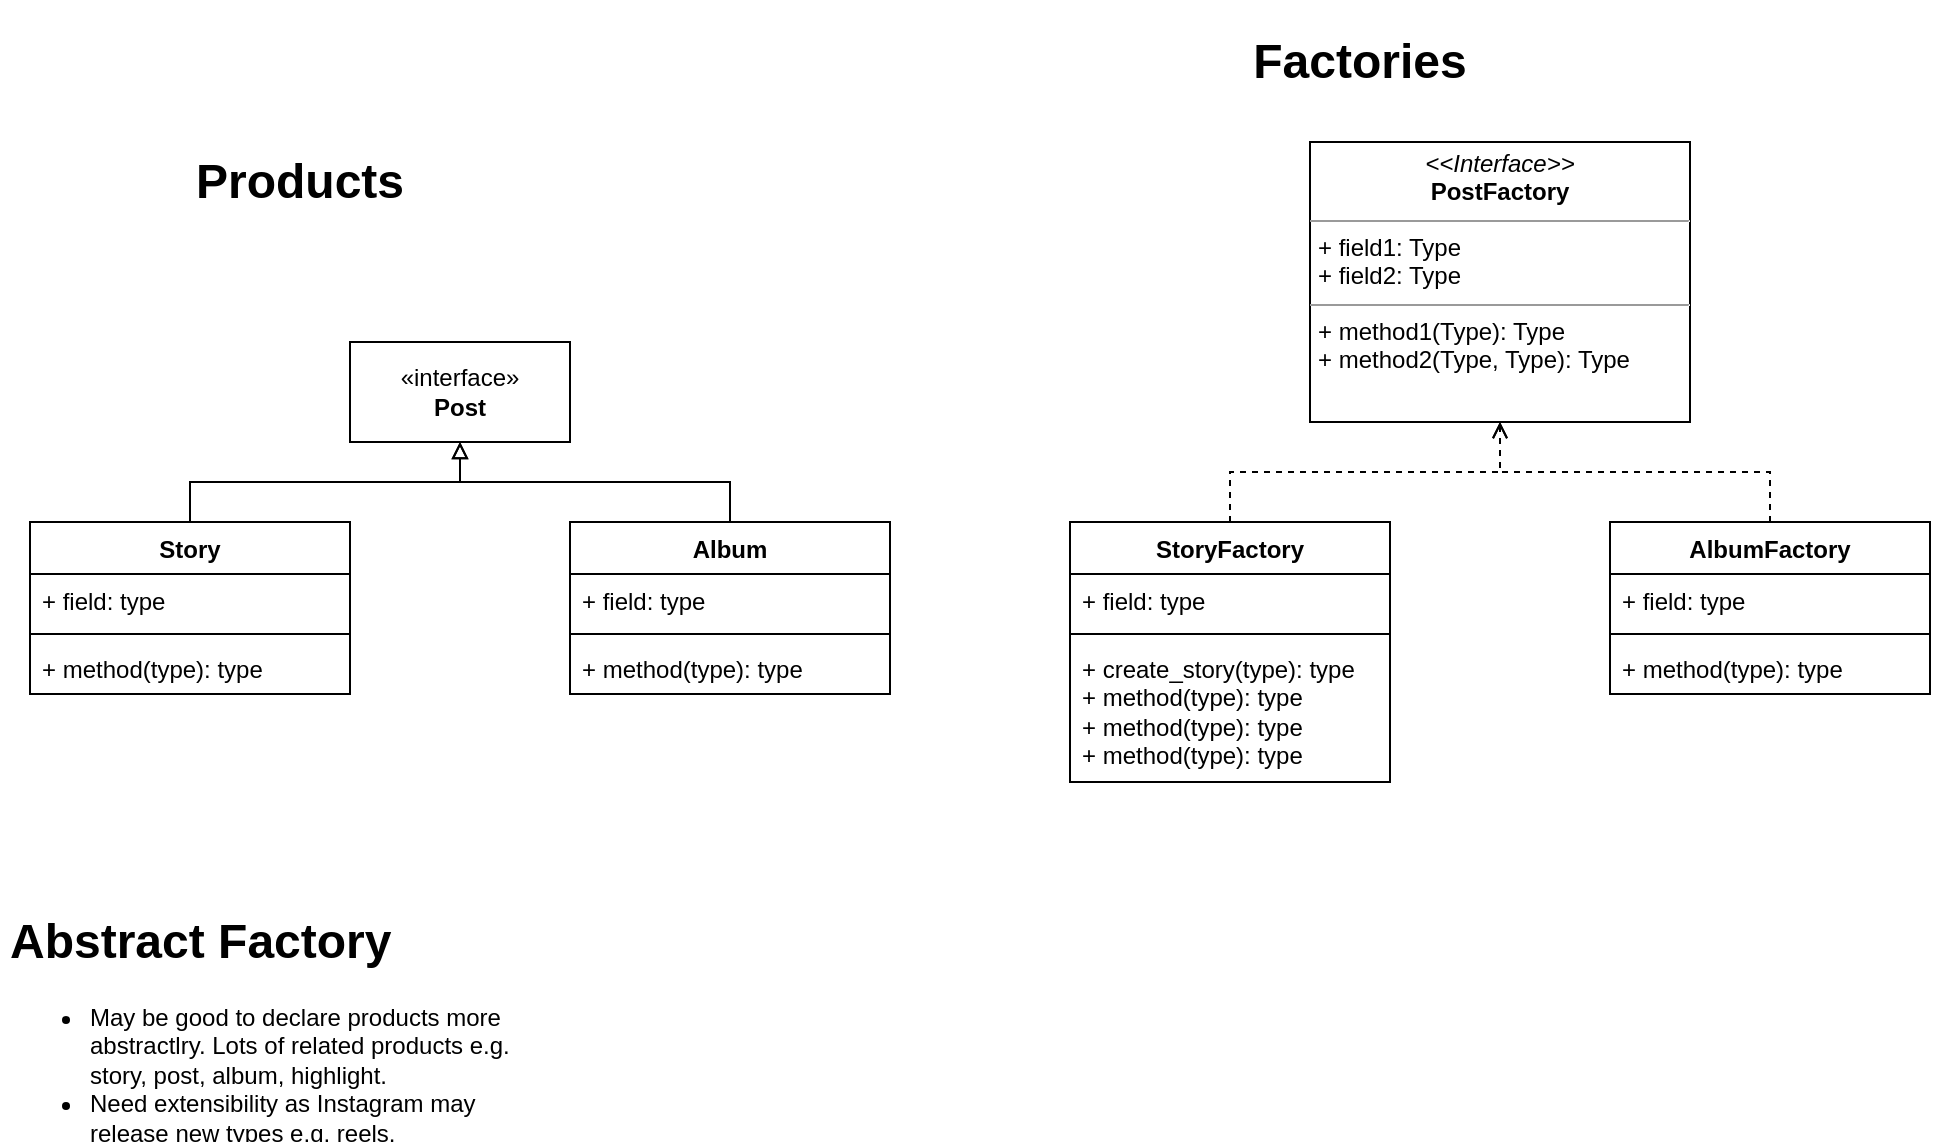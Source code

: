 <mxfile version="22.0.0" type="device" pages="2">
  <diagram name="Page-1" id="Ca9VDqqqPh7ZC4MQGCcP">
    <mxGraphModel dx="1313" dy="2263" grid="1" gridSize="10" guides="1" tooltips="1" connect="1" arrows="1" fold="1" page="1" pageScale="1" pageWidth="2336" pageHeight="1654" math="0" shadow="0">
      <root>
        <mxCell id="0" />
        <mxCell id="1" parent="0" />
        <mxCell id="VsY96xx4jkXNax58ASWU-1" value="«interface»&lt;br&gt;&lt;b&gt;Post&lt;/b&gt;" style="html=1;whiteSpace=wrap;" vertex="1" parent="1">
          <mxGeometry x="580" y="70" width="110" height="50" as="geometry" />
        </mxCell>
        <mxCell id="VsY96xx4jkXNax58ASWU-12" style="edgeStyle=orthogonalEdgeStyle;rounded=0;orthogonalLoop=1;jettySize=auto;html=1;entryX=0.5;entryY=1;entryDx=0;entryDy=0;endArrow=block;endFill=0;" edge="1" parent="1" source="VsY96xx4jkXNax58ASWU-3" target="VsY96xx4jkXNax58ASWU-1">
          <mxGeometry relative="1" as="geometry" />
        </mxCell>
        <mxCell id="VsY96xx4jkXNax58ASWU-3" value="Story" style="swimlane;fontStyle=1;align=center;verticalAlign=top;childLayout=stackLayout;horizontal=1;startSize=26;horizontalStack=0;resizeParent=1;resizeParentMax=0;resizeLast=0;collapsible=1;marginBottom=0;whiteSpace=wrap;html=1;" vertex="1" parent="1">
          <mxGeometry x="420" y="160" width="160" height="86" as="geometry" />
        </mxCell>
        <mxCell id="VsY96xx4jkXNax58ASWU-4" value="+ field: type" style="text;strokeColor=none;fillColor=none;align=left;verticalAlign=top;spacingLeft=4;spacingRight=4;overflow=hidden;rotatable=0;points=[[0,0.5],[1,0.5]];portConstraint=eastwest;whiteSpace=wrap;html=1;" vertex="1" parent="VsY96xx4jkXNax58ASWU-3">
          <mxGeometry y="26" width="160" height="26" as="geometry" />
        </mxCell>
        <mxCell id="VsY96xx4jkXNax58ASWU-5" value="" style="line;strokeWidth=1;fillColor=none;align=left;verticalAlign=middle;spacingTop=-1;spacingLeft=3;spacingRight=3;rotatable=0;labelPosition=right;points=[];portConstraint=eastwest;strokeColor=inherit;" vertex="1" parent="VsY96xx4jkXNax58ASWU-3">
          <mxGeometry y="52" width="160" height="8" as="geometry" />
        </mxCell>
        <mxCell id="VsY96xx4jkXNax58ASWU-6" value="+ method(type): type" style="text;strokeColor=none;fillColor=none;align=left;verticalAlign=top;spacingLeft=4;spacingRight=4;overflow=hidden;rotatable=0;points=[[0,0.5],[1,0.5]];portConstraint=eastwest;whiteSpace=wrap;html=1;" vertex="1" parent="VsY96xx4jkXNax58ASWU-3">
          <mxGeometry y="60" width="160" height="26" as="geometry" />
        </mxCell>
        <mxCell id="VsY96xx4jkXNax58ASWU-11" style="edgeStyle=orthogonalEdgeStyle;rounded=0;orthogonalLoop=1;jettySize=auto;html=1;entryX=0.5;entryY=1;entryDx=0;entryDy=0;endArrow=block;endFill=0;" edge="1" parent="1" source="VsY96xx4jkXNax58ASWU-7" target="VsY96xx4jkXNax58ASWU-1">
          <mxGeometry relative="1" as="geometry" />
        </mxCell>
        <mxCell id="VsY96xx4jkXNax58ASWU-7" value="Album" style="swimlane;fontStyle=1;align=center;verticalAlign=top;childLayout=stackLayout;horizontal=1;startSize=26;horizontalStack=0;resizeParent=1;resizeParentMax=0;resizeLast=0;collapsible=1;marginBottom=0;whiteSpace=wrap;html=1;" vertex="1" parent="1">
          <mxGeometry x="690" y="160" width="160" height="86" as="geometry" />
        </mxCell>
        <mxCell id="VsY96xx4jkXNax58ASWU-8" value="+ field: type" style="text;strokeColor=none;fillColor=none;align=left;verticalAlign=top;spacingLeft=4;spacingRight=4;overflow=hidden;rotatable=0;points=[[0,0.5],[1,0.5]];portConstraint=eastwest;whiteSpace=wrap;html=1;" vertex="1" parent="VsY96xx4jkXNax58ASWU-7">
          <mxGeometry y="26" width="160" height="26" as="geometry" />
        </mxCell>
        <mxCell id="VsY96xx4jkXNax58ASWU-9" value="" style="line;strokeWidth=1;fillColor=none;align=left;verticalAlign=middle;spacingTop=-1;spacingLeft=3;spacingRight=3;rotatable=0;labelPosition=right;points=[];portConstraint=eastwest;strokeColor=inherit;" vertex="1" parent="VsY96xx4jkXNax58ASWU-7">
          <mxGeometry y="52" width="160" height="8" as="geometry" />
        </mxCell>
        <mxCell id="VsY96xx4jkXNax58ASWU-10" value="+ method(type): type&lt;br&gt;" style="text;strokeColor=none;fillColor=none;align=left;verticalAlign=top;spacingLeft=4;spacingRight=4;overflow=hidden;rotatable=0;points=[[0,0.5],[1,0.5]];portConstraint=eastwest;whiteSpace=wrap;html=1;" vertex="1" parent="VsY96xx4jkXNax58ASWU-7">
          <mxGeometry y="60" width="160" height="26" as="geometry" />
        </mxCell>
        <mxCell id="VsY96xx4jkXNax58ASWU-25" style="edgeStyle=orthogonalEdgeStyle;rounded=0;orthogonalLoop=1;jettySize=auto;html=1;entryX=0.5;entryY=1;entryDx=0;entryDy=0;dashed=1;endArrow=open;endFill=0;" edge="1" parent="1" source="VsY96xx4jkXNax58ASWU-15" target="VsY96xx4jkXNax58ASWU-24">
          <mxGeometry relative="1" as="geometry" />
        </mxCell>
        <mxCell id="VsY96xx4jkXNax58ASWU-15" value="StoryFactory" style="swimlane;fontStyle=1;align=center;verticalAlign=top;childLayout=stackLayout;horizontal=1;startSize=26;horizontalStack=0;resizeParent=1;resizeParentMax=0;resizeLast=0;collapsible=1;marginBottom=0;whiteSpace=wrap;html=1;" vertex="1" parent="1">
          <mxGeometry x="940" y="160" width="160" height="130" as="geometry" />
        </mxCell>
        <mxCell id="VsY96xx4jkXNax58ASWU-16" value="+ field: type" style="text;strokeColor=none;fillColor=none;align=left;verticalAlign=top;spacingLeft=4;spacingRight=4;overflow=hidden;rotatable=0;points=[[0,0.5],[1,0.5]];portConstraint=eastwest;whiteSpace=wrap;html=1;" vertex="1" parent="VsY96xx4jkXNax58ASWU-15">
          <mxGeometry y="26" width="160" height="26" as="geometry" />
        </mxCell>
        <mxCell id="VsY96xx4jkXNax58ASWU-17" value="" style="line;strokeWidth=1;fillColor=none;align=left;verticalAlign=middle;spacingTop=-1;spacingLeft=3;spacingRight=3;rotatable=0;labelPosition=right;points=[];portConstraint=eastwest;strokeColor=inherit;" vertex="1" parent="VsY96xx4jkXNax58ASWU-15">
          <mxGeometry y="52" width="160" height="8" as="geometry" />
        </mxCell>
        <mxCell id="VsY96xx4jkXNax58ASWU-18" value="+ create_story(type): type&lt;br&gt;+ method(type): type&lt;br&gt;+ method(type): type&lt;br&gt;+ method(type): type" style="text;strokeColor=none;fillColor=none;align=left;verticalAlign=top;spacingLeft=4;spacingRight=4;overflow=hidden;rotatable=0;points=[[0,0.5],[1,0.5]];portConstraint=eastwest;whiteSpace=wrap;html=1;" vertex="1" parent="VsY96xx4jkXNax58ASWU-15">
          <mxGeometry y="60" width="160" height="70" as="geometry" />
        </mxCell>
        <mxCell id="VsY96xx4jkXNax58ASWU-19" style="edgeStyle=orthogonalEdgeStyle;rounded=0;orthogonalLoop=1;jettySize=auto;html=1;entryX=0.5;entryY=1;entryDx=0;entryDy=0;dashed=1;endArrow=open;endFill=0;" edge="1" parent="1" source="VsY96xx4jkXNax58ASWU-20" target="VsY96xx4jkXNax58ASWU-24">
          <mxGeometry relative="1" as="geometry">
            <mxPoint x="1155" y="120" as="targetPoint" />
          </mxGeometry>
        </mxCell>
        <mxCell id="VsY96xx4jkXNax58ASWU-20" value="AlbumFactory" style="swimlane;fontStyle=1;align=center;verticalAlign=top;childLayout=stackLayout;horizontal=1;startSize=26;horizontalStack=0;resizeParent=1;resizeParentMax=0;resizeLast=0;collapsible=1;marginBottom=0;whiteSpace=wrap;html=1;" vertex="1" parent="1">
          <mxGeometry x="1210" y="160" width="160" height="86" as="geometry" />
        </mxCell>
        <mxCell id="VsY96xx4jkXNax58ASWU-21" value="+ field: type" style="text;strokeColor=none;fillColor=none;align=left;verticalAlign=top;spacingLeft=4;spacingRight=4;overflow=hidden;rotatable=0;points=[[0,0.5],[1,0.5]];portConstraint=eastwest;whiteSpace=wrap;html=1;" vertex="1" parent="VsY96xx4jkXNax58ASWU-20">
          <mxGeometry y="26" width="160" height="26" as="geometry" />
        </mxCell>
        <mxCell id="VsY96xx4jkXNax58ASWU-22" value="" style="line;strokeWidth=1;fillColor=none;align=left;verticalAlign=middle;spacingTop=-1;spacingLeft=3;spacingRight=3;rotatable=0;labelPosition=right;points=[];portConstraint=eastwest;strokeColor=inherit;" vertex="1" parent="VsY96xx4jkXNax58ASWU-20">
          <mxGeometry y="52" width="160" height="8" as="geometry" />
        </mxCell>
        <mxCell id="VsY96xx4jkXNax58ASWU-23" value="+ method(type): type&lt;br&gt;" style="text;strokeColor=none;fillColor=none;align=left;verticalAlign=top;spacingLeft=4;spacingRight=4;overflow=hidden;rotatable=0;points=[[0,0.5],[1,0.5]];portConstraint=eastwest;whiteSpace=wrap;html=1;" vertex="1" parent="VsY96xx4jkXNax58ASWU-20">
          <mxGeometry y="60" width="160" height="26" as="geometry" />
        </mxCell>
        <mxCell id="VsY96xx4jkXNax58ASWU-24" value="&lt;p style=&quot;margin:0px;margin-top:4px;text-align:center;&quot;&gt;&lt;i&gt;&amp;lt;&amp;lt;Interface&amp;gt;&amp;gt;&lt;/i&gt;&lt;br&gt;&lt;b&gt;PostFactory&lt;/b&gt;&lt;/p&gt;&lt;hr size=&quot;1&quot;&gt;&lt;p style=&quot;margin:0px;margin-left:4px;&quot;&gt;+ field1: Type&lt;br&gt;+ field2: Type&lt;/p&gt;&lt;hr size=&quot;1&quot;&gt;&lt;p style=&quot;margin:0px;margin-left:4px;&quot;&gt;+ method1(Type): Type&lt;br&gt;+ method2(Type, Type): Type&lt;/p&gt;" style="verticalAlign=top;align=left;overflow=fill;fontSize=12;fontFamily=Helvetica;html=1;whiteSpace=wrap;" vertex="1" parent="1">
          <mxGeometry x="1060" y="-30" width="190" height="140" as="geometry" />
        </mxCell>
        <mxCell id="VsY96xx4jkXNax58ASWU-26" value="&lt;h1&gt;Products&lt;/h1&gt;" style="text;html=1;strokeColor=none;fillColor=none;align=center;verticalAlign=middle;whiteSpace=wrap;rounded=0;" vertex="1" parent="1">
          <mxGeometry x="490" y="-40" width="130" height="60" as="geometry" />
        </mxCell>
        <mxCell id="VsY96xx4jkXNax58ASWU-27" value="&lt;h1&gt;Factories&lt;/h1&gt;" style="text;html=1;strokeColor=none;fillColor=none;align=center;verticalAlign=middle;whiteSpace=wrap;rounded=0;" vertex="1" parent="1">
          <mxGeometry x="1020" y="-100" width="130" height="60" as="geometry" />
        </mxCell>
        <mxCell id="VsY96xx4jkXNax58ASWU-28" value="&lt;h1&gt;Abstract Factory&lt;/h1&gt;&lt;p&gt;&lt;/p&gt;&lt;ul&gt;&lt;li&gt;May be good to declare products more abstractlry. Lots of related products e.g. story, post, album, highlight.&lt;/li&gt;&lt;li&gt;Need extensibility as Instagram may release new types e.g. reels.&lt;/li&gt;&lt;li&gt;Good as it specializes in creating families of related products&lt;/li&gt;&lt;/ul&gt;&lt;p&gt;&lt;/p&gt;" style="text;html=1;strokeColor=none;fillColor=none;spacing=5;spacingTop=-20;whiteSpace=wrap;overflow=hidden;rounded=0;" vertex="1" parent="1">
          <mxGeometry x="405" y="350" width="275" height="120" as="geometry" />
        </mxCell>
      </root>
    </mxGraphModel>
  </diagram>
  <diagram id="W_AKs-l9fLFRClISpWAw" name="Page-2">
    <mxGraphModel dx="1904" dy="883" grid="1" gridSize="10" guides="1" tooltips="1" connect="1" arrows="1" fold="1" page="1" pageScale="1" pageWidth="2336" pageHeight="1654" math="0" shadow="0">
      <root>
        <mxCell id="0" />
        <mxCell id="1" parent="0" />
        <mxCell id="6vpOcbXnFwqoRqlZ8zfm-1" value="Cloud Storage Adapter" style="swimlane;fontStyle=1;align=center;verticalAlign=top;childLayout=stackLayout;horizontal=1;startSize=26;horizontalStack=0;resizeParent=1;resizeParentMax=0;resizeLast=0;collapsible=1;marginBottom=0;whiteSpace=wrap;html=1;" vertex="1" parent="1">
          <mxGeometry x="500" y="220" width="230" height="420" as="geometry" />
        </mxCell>
        <mxCell id="6vpOcbXnFwqoRqlZ8zfm-2" value="+ field: type" style="text;strokeColor=none;fillColor=none;align=left;verticalAlign=top;spacingLeft=4;spacingRight=4;overflow=hidden;rotatable=0;points=[[0,0.5],[1,0.5]];portConstraint=eastwest;whiteSpace=wrap;html=1;" vertex="1" parent="6vpOcbXnFwqoRqlZ8zfm-1">
          <mxGeometry y="26" width="230" height="26" as="geometry" />
        </mxCell>
        <mxCell id="6vpOcbXnFwqoRqlZ8zfm-3" value="" style="line;strokeWidth=1;fillColor=none;align=left;verticalAlign=middle;spacingTop=-1;spacingLeft=3;spacingRight=3;rotatable=0;labelPosition=right;points=[];portConstraint=eastwest;strokeColor=inherit;" vertex="1" parent="6vpOcbXnFwqoRqlZ8zfm-1">
          <mxGeometry y="52" width="230" height="8" as="geometry" />
        </mxCell>
        <mxCell id="6vpOcbXnFwqoRqlZ8zfm-4" value="&lt;div style=&quot;line-height: 140%;&quot;&gt;+ list_buckets(type): type&amp;nbsp;&lt;/div&gt;&lt;div style=&quot;line-height: 140%;&quot;&gt;+ delete_bucket(type): type&amp;nbsp;&lt;/div&gt;&lt;div style=&quot;line-height: 140%;&quot;&gt;+ check_bucket_exists(type): type&amp;nbsp;&lt;/div&gt;&lt;div style=&quot;line-height: 140%;&quot;&gt;+ create_bucket(type): type&amp;nbsp;&lt;/div&gt;&lt;div style=&quot;line-height: 140%;&quot;&gt;+ delete_blob(type): type&amp;nbsp;&lt;/div&gt;&lt;div style=&quot;line-height: 140%;&quot;&gt;+ delete_all_blobs(type): type&amp;nbsp;&lt;/div&gt;&lt;div style=&quot;line-height: 140%;&quot;&gt;+ get_bucket_object(type): type&amp;nbsp;&lt;/div&gt;&lt;div style=&quot;line-height: 140%;&quot;&gt;+ upload_file_to_gcs(type): type&amp;nbsp;&lt;/div&gt;&lt;div style=&quot;line-height: 140%;&quot;&gt;+ move_temp_file_to_bucket(type): type&amp;nbsp;&lt;/div&gt;&lt;div style=&quot;line-height: 140%;&quot;&gt;+ extract_blob(type): type&amp;nbsp;&lt;/div&gt;&lt;div style=&quot;line-height: 140%;&quot;&gt;+ list_blobs(type): type&amp;nbsp;&lt;/div&gt;&lt;div style=&quot;line-height: 140%;&quot;&gt;+ download_blob_to_file(type): type&amp;nbsp;&lt;/div&gt;&lt;div style=&quot;line-height: 140%;&quot;&gt;+ download_blob_to_bytes(type): type&amp;nbsp;&lt;/div&gt;&lt;div style=&quot;line-height: 140%;&quot;&gt;+ upload_image(type): type&amp;nbsp;&lt;/div&gt;&lt;div style=&quot;line-height: 140%;&quot;&gt;+ replace_image(type): type&amp;nbsp;&lt;/div&gt;&lt;div style=&quot;line-height: 140%;&quot;&gt;+ upload_image_from_bytes(type): type&amp;nbsp;&lt;/div&gt;&lt;div style=&quot;line-height: 140%;&quot;&gt;+ upload_from_string(type): type&amp;nbsp;&lt;/div&gt;&lt;div style=&quot;line-height: 140%;&quot;&gt;+ upload_json(type): type&amp;nbsp;&lt;/div&gt;&lt;div style=&quot;line-height: 140%;&quot;&gt;+ download_json_blob(type): type&amp;nbsp;&lt;/div&gt;&lt;div style=&quot;line-height: 140%;&quot;&gt;+ move_blob_to_temp_dir(type): type&amp;nbsp;&lt;/div&gt;" style="text;strokeColor=none;fillColor=none;align=left;verticalAlign=top;spacingLeft=4;spacingRight=4;overflow=hidden;rotatable=0;points=[[0,0.5],[1,0.5]];portConstraint=eastwest;whiteSpace=wrap;html=1;" vertex="1" parent="6vpOcbXnFwqoRqlZ8zfm-1">
          <mxGeometry y="60" width="230" height="360" as="geometry" />
        </mxCell>
        <mxCell id="6vpOcbXnFwqoRqlZ8zfm-5" value="Image Checker" style="swimlane;fontStyle=1;align=center;verticalAlign=top;childLayout=stackLayout;horizontal=1;startSize=26;horizontalStack=0;resizeParent=1;resizeParentMax=0;resizeLast=0;collapsible=1;marginBottom=0;whiteSpace=wrap;html=1;" vertex="1" parent="1">
          <mxGeometry x="790" y="220" width="220" height="280" as="geometry" />
        </mxCell>
        <mxCell id="6vpOcbXnFwqoRqlZ8zfm-6" value="+ field: type" style="text;strokeColor=none;fillColor=none;align=left;verticalAlign=top;spacingLeft=4;spacingRight=4;overflow=hidden;rotatable=0;points=[[0,0.5],[1,0.5]];portConstraint=eastwest;whiteSpace=wrap;html=1;" vertex="1" parent="6vpOcbXnFwqoRqlZ8zfm-5">
          <mxGeometry y="26" width="220" height="26" as="geometry" />
        </mxCell>
        <mxCell id="6vpOcbXnFwqoRqlZ8zfm-7" value="" style="line;strokeWidth=1;fillColor=none;align=left;verticalAlign=middle;spacingTop=-1;spacingLeft=3;spacingRight=3;rotatable=0;labelPosition=right;points=[];portConstraint=eastwest;strokeColor=inherit;" vertex="1" parent="6vpOcbXnFwqoRqlZ8zfm-5">
          <mxGeometry y="52" width="220" height="8" as="geometry" />
        </mxCell>
        <mxCell id="6vpOcbXnFwqoRqlZ8zfm-8" value="&lt;div style=&quot;line-height: 140%;&quot;&gt;+ image_too_large(type): type&lt;/div&gt;&lt;div style=&quot;line-height: 140%;&quot;&gt;+ get_aspect_ratio(type): type&lt;/div&gt;&lt;div style=&quot;line-height: 140%;&quot;&gt;+ wrong_aspect_ratio(type): type&lt;/div&gt;&lt;div style=&quot;line-height: 140%;&quot;&gt;+ get_correct_aspect_ratio(type): type&lt;/div&gt;&lt;div style=&quot;line-height: 140%;&quot;&gt;+ crop_image(type): type&lt;/div&gt;&lt;div style=&quot;line-height: 140%;&quot;&gt;+ replace_image(type): type&lt;/div&gt;&lt;div style=&quot;line-height: 140%;&quot;&gt;+ down_sample_image(type): type&lt;/div&gt;&lt;div style=&quot;line-height: 140%;&quot;&gt;+ add_border(type): type&lt;/div&gt;&lt;div style=&quot;line-height: 140%;&quot;&gt;+ get_border_aspect_ratio(type): type&lt;/div&gt;&lt;div style=&quot;line-height: 140%;&quot;&gt;+ set_image(type): type&lt;/div&gt;&lt;div style=&quot;line-height: 140%;&quot;&gt;+ add_captions(type): type&lt;/div&gt;&lt;div style=&quot;line-height: 140%;&quot;&gt;+ get_json_path(type): type&lt;/div&gt;&lt;div style=&quot;line-height: 140%;&quot;&gt;&lt;br&gt;&lt;/div&gt;" style="text;strokeColor=none;fillColor=none;align=left;verticalAlign=top;spacingLeft=4;spacingRight=4;overflow=hidden;rotatable=0;points=[[0,0.5],[1,0.5]];portConstraint=eastwest;whiteSpace=wrap;html=1;" vertex="1" parent="6vpOcbXnFwqoRqlZ8zfm-5">
          <mxGeometry y="60" width="220" height="220" as="geometry" />
        </mxCell>
        <mxCell id="6vpOcbXnFwqoRqlZ8zfm-9" value="Instagram Adapter" style="swimlane;fontStyle=1;align=center;verticalAlign=top;childLayout=stackLayout;horizontal=1;startSize=26;horizontalStack=0;resizeParent=1;resizeParentMax=0;resizeLast=0;collapsible=1;marginBottom=0;whiteSpace=wrap;html=1;" vertex="1" parent="1">
          <mxGeometry x="1070" y="220" width="220" height="350" as="geometry" />
        </mxCell>
        <mxCell id="6vpOcbXnFwqoRqlZ8zfm-10" value="+ field: type" style="text;strokeColor=none;fillColor=none;align=left;verticalAlign=top;spacingLeft=4;spacingRight=4;overflow=hidden;rotatable=0;points=[[0,0.5],[1,0.5]];portConstraint=eastwest;whiteSpace=wrap;html=1;" vertex="1" parent="6vpOcbXnFwqoRqlZ8zfm-9">
          <mxGeometry y="26" width="220" height="26" as="geometry" />
        </mxCell>
        <mxCell id="6vpOcbXnFwqoRqlZ8zfm-11" value="" style="line;strokeWidth=1;fillColor=none;align=left;verticalAlign=middle;spacingTop=-1;spacingLeft=3;spacingRight=3;rotatable=0;labelPosition=right;points=[];portConstraint=eastwest;strokeColor=inherit;" vertex="1" parent="6vpOcbXnFwqoRqlZ8zfm-9">
          <mxGeometry y="52" width="220" height="8" as="geometry" />
        </mxCell>
        <mxCell id="6vpOcbXnFwqoRqlZ8zfm-12" value="&lt;div style=&quot;line-height: 140%;&quot;&gt;+ setup_connection(type): type&amp;nbsp;&lt;/div&gt;&lt;div style=&quot;line-height: 140%;&quot;&gt;+ fresh_login(type): type&amp;nbsp;&lt;/div&gt;&lt;div style=&quot;line-height: 140%;&quot;&gt;+ relogin(type): type&amp;nbsp;&lt;/div&gt;&lt;div style=&quot;line-height: 140%;&quot;&gt;+ check_login(type): type&amp;nbsp;&lt;/div&gt;&lt;div style=&quot;line-height: 140%;&quot;&gt;+ parse_json_contents(type): type&amp;nbsp;&lt;/div&gt;&lt;div style=&quot;line-height: 140%;&quot;&gt;+ get_hash_tags(type): type&amp;nbsp;&lt;/div&gt;&lt;div style=&quot;line-height: 140%;&quot;&gt;+ upload_picture_to_story(type): type&amp;nbsp;&lt;/div&gt;&lt;div style=&quot;line-height: 140%;&quot;&gt;+ save_highlight_pk(type): type&amp;nbsp;&lt;/div&gt;&lt;div style=&quot;line-height: 140%;&quot;&gt;+ validate_highlight_pk(type): type&amp;nbsp;&lt;/div&gt;&lt;div style=&quot;line-height: 140%;&quot;&gt;+ get_story_hashtag_list(type): type&amp;nbsp;&lt;/div&gt;&lt;div style=&quot;line-height: 140%;&quot;&gt;+ upload_pictures_to_story(type): type&amp;nbsp;&lt;/div&gt;&lt;div style=&quot;line-height: 140%;&quot;&gt;+ upload_picture(type): type&amp;nbsp;&lt;/div&gt;&lt;div style=&quot;line-height: 140%;&quot;&gt;+ upload_album(type): type&amp;nbsp;&lt;/div&gt;&lt;div style=&quot;line-height: 140%;&quot;&gt;+ get_location_obj(type): type&amp;nbsp;&lt;/div&gt;&lt;div style=&quot;line-height: 140%;&quot;&gt;+ add_comment(type): type&amp;nbsp;&lt;/div&gt;&lt;div style=&quot;line-height: 140%;&quot;&gt;+ successful_upload(type): type&amp;nbsp;&lt;/div&gt;" style="text;strokeColor=none;fillColor=none;align=left;verticalAlign=top;spacingLeft=4;spacingRight=4;overflow=hidden;rotatable=0;points=[[0,0.5],[1,0.5]];portConstraint=eastwest;whiteSpace=wrap;html=1;" vertex="1" parent="6vpOcbXnFwqoRqlZ8zfm-9">
          <mxGeometry y="60" width="220" height="290" as="geometry" />
        </mxCell>
        <mxCell id="6vpOcbXnFwqoRqlZ8zfm-13" value="&lt;h1&gt;Image Utils&lt;/h1&gt;" style="text;html=1;strokeColor=none;fillColor=none;align=center;verticalAlign=middle;whiteSpace=wrap;rounded=0;" vertex="1" parent="1">
          <mxGeometry x="835" y="180" width="150" height="30" as="geometry" />
        </mxCell>
        <mxCell id="6vpOcbXnFwqoRqlZ8zfm-14" value="Post Manager" style="swimlane;fontStyle=1;align=center;verticalAlign=top;childLayout=stackLayout;horizontal=1;startSize=26;horizontalStack=0;resizeParent=1;resizeParentMax=0;resizeLast=0;collapsible=1;marginBottom=0;whiteSpace=wrap;html=1;" vertex="1" parent="1">
          <mxGeometry x="785" y="530" width="230" height="130" as="geometry" />
        </mxCell>
        <mxCell id="6vpOcbXnFwqoRqlZ8zfm-15" value="+ field: type" style="text;strokeColor=none;fillColor=none;align=left;verticalAlign=top;spacingLeft=4;spacingRight=4;overflow=hidden;rotatable=0;points=[[0,0.5],[1,0.5]];portConstraint=eastwest;whiteSpace=wrap;html=1;" vertex="1" parent="6vpOcbXnFwqoRqlZ8zfm-14">
          <mxGeometry y="26" width="230" height="26" as="geometry" />
        </mxCell>
        <mxCell id="6vpOcbXnFwqoRqlZ8zfm-16" value="" style="line;strokeWidth=1;fillColor=none;align=left;verticalAlign=middle;spacingTop=-1;spacingLeft=3;spacingRight=3;rotatable=0;labelPosition=right;points=[];portConstraint=eastwest;strokeColor=inherit;" vertex="1" parent="6vpOcbXnFwqoRqlZ8zfm-14">
          <mxGeometry y="52" width="230" height="8" as="geometry" />
        </mxCell>
        <mxCell id="6vpOcbXnFwqoRqlZ8zfm-17" value="&lt;div style=&quot;line-height: 140%;&quot;&gt;+ get_lowest_id(type): type&lt;/div&gt;&lt;div style=&quot;line-height: 140%;&quot;&gt;+ get_images_with_same_id(type): type&lt;/div&gt;&lt;div style=&quot;line-height: 140%;&quot;&gt;+ get_images_to_post(type): type&lt;/div&gt;" style="text;strokeColor=none;fillColor=none;align=left;verticalAlign=top;spacingLeft=4;spacingRight=4;overflow=hidden;rotatable=0;points=[[0,0.5],[1,0.5]];portConstraint=eastwest;whiteSpace=wrap;html=1;" vertex="1" parent="6vpOcbXnFwqoRqlZ8zfm-14">
          <mxGeometry y="60" width="230" height="70" as="geometry" />
        </mxCell>
        <mxCell id="6vpOcbXnFwqoRqlZ8zfm-18" value="App" style="swimlane;fontStyle=1;align=center;verticalAlign=top;childLayout=stackLayout;horizontal=1;startSize=26;horizontalStack=0;resizeParent=1;resizeParentMax=0;resizeLast=0;collapsible=1;marginBottom=0;whiteSpace=wrap;html=1;" vertex="1" parent="1">
          <mxGeometry x="1350" y="220" width="220" height="160" as="geometry" />
        </mxCell>
        <mxCell id="6vpOcbXnFwqoRqlZ8zfm-19" value="+ field: type" style="text;strokeColor=none;fillColor=none;align=left;verticalAlign=top;spacingLeft=4;spacingRight=4;overflow=hidden;rotatable=0;points=[[0,0.5],[1,0.5]];portConstraint=eastwest;whiteSpace=wrap;html=1;" vertex="1" parent="6vpOcbXnFwqoRqlZ8zfm-18">
          <mxGeometry y="26" width="220" height="26" as="geometry" />
        </mxCell>
        <mxCell id="6vpOcbXnFwqoRqlZ8zfm-20" value="" style="line;strokeWidth=1;fillColor=none;align=left;verticalAlign=middle;spacingTop=-1;spacingLeft=3;spacingRight=3;rotatable=0;labelPosition=right;points=[];portConstraint=eastwest;strokeColor=inherit;" vertex="1" parent="6vpOcbXnFwqoRqlZ8zfm-18">
          <mxGeometry y="52" width="220" height="8" as="geometry" />
        </mxCell>
        <mxCell id="6vpOcbXnFwqoRqlZ8zfm-21" value="&lt;div style=&quot;line-height: 140%;&quot;&gt;+ refine_images(type): type&lt;/div&gt;&lt;div style=&quot;line-height: 140%;&quot;&gt;+ post_images(type): type&lt;/div&gt;&lt;div style=&quot;line-height: 140%;&quot;&gt;+ copy_processed_images(type): type&lt;/div&gt;&lt;div style=&quot;line-height: 140%;&quot;&gt;+ delete_posted_images(type): type&lt;/div&gt;&lt;div style=&quot;line-height: 140%;&quot;&gt;+ main(type): type&lt;/div&gt;" style="text;strokeColor=none;fillColor=none;align=left;verticalAlign=top;spacingLeft=4;spacingRight=4;overflow=hidden;rotatable=0;points=[[0,0.5],[1,0.5]];portConstraint=eastwest;whiteSpace=wrap;html=1;" vertex="1" parent="6vpOcbXnFwqoRqlZ8zfm-18">
          <mxGeometry y="60" width="220" height="100" as="geometry" />
        </mxCell>
      </root>
    </mxGraphModel>
  </diagram>
</mxfile>
